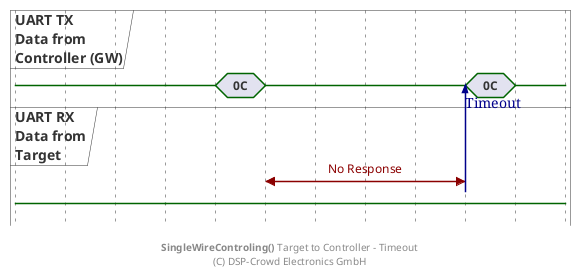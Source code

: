 
@startuml

hide time-axis

concise "UART TX\nData from\nController (GW)" as ctrl
concise "UART RX\nData from\nTarget" as tar

@0
ctrl is {-}
tar is {-}

@+60
ctrl is {-}
tar is {-}

@+20
ctrl is "0C"

@+20
ctrl is {-}

@+80
ctrl is "0C"

@+20
ctrl is {-}

@100 <-> @+80 : No Response

@180
tar -> ctrl : Timeout

footer **SingleWireControling()** Target to Controller - Timeout\n(C) DSP-Crowd Electronics GmbH

@enduml

